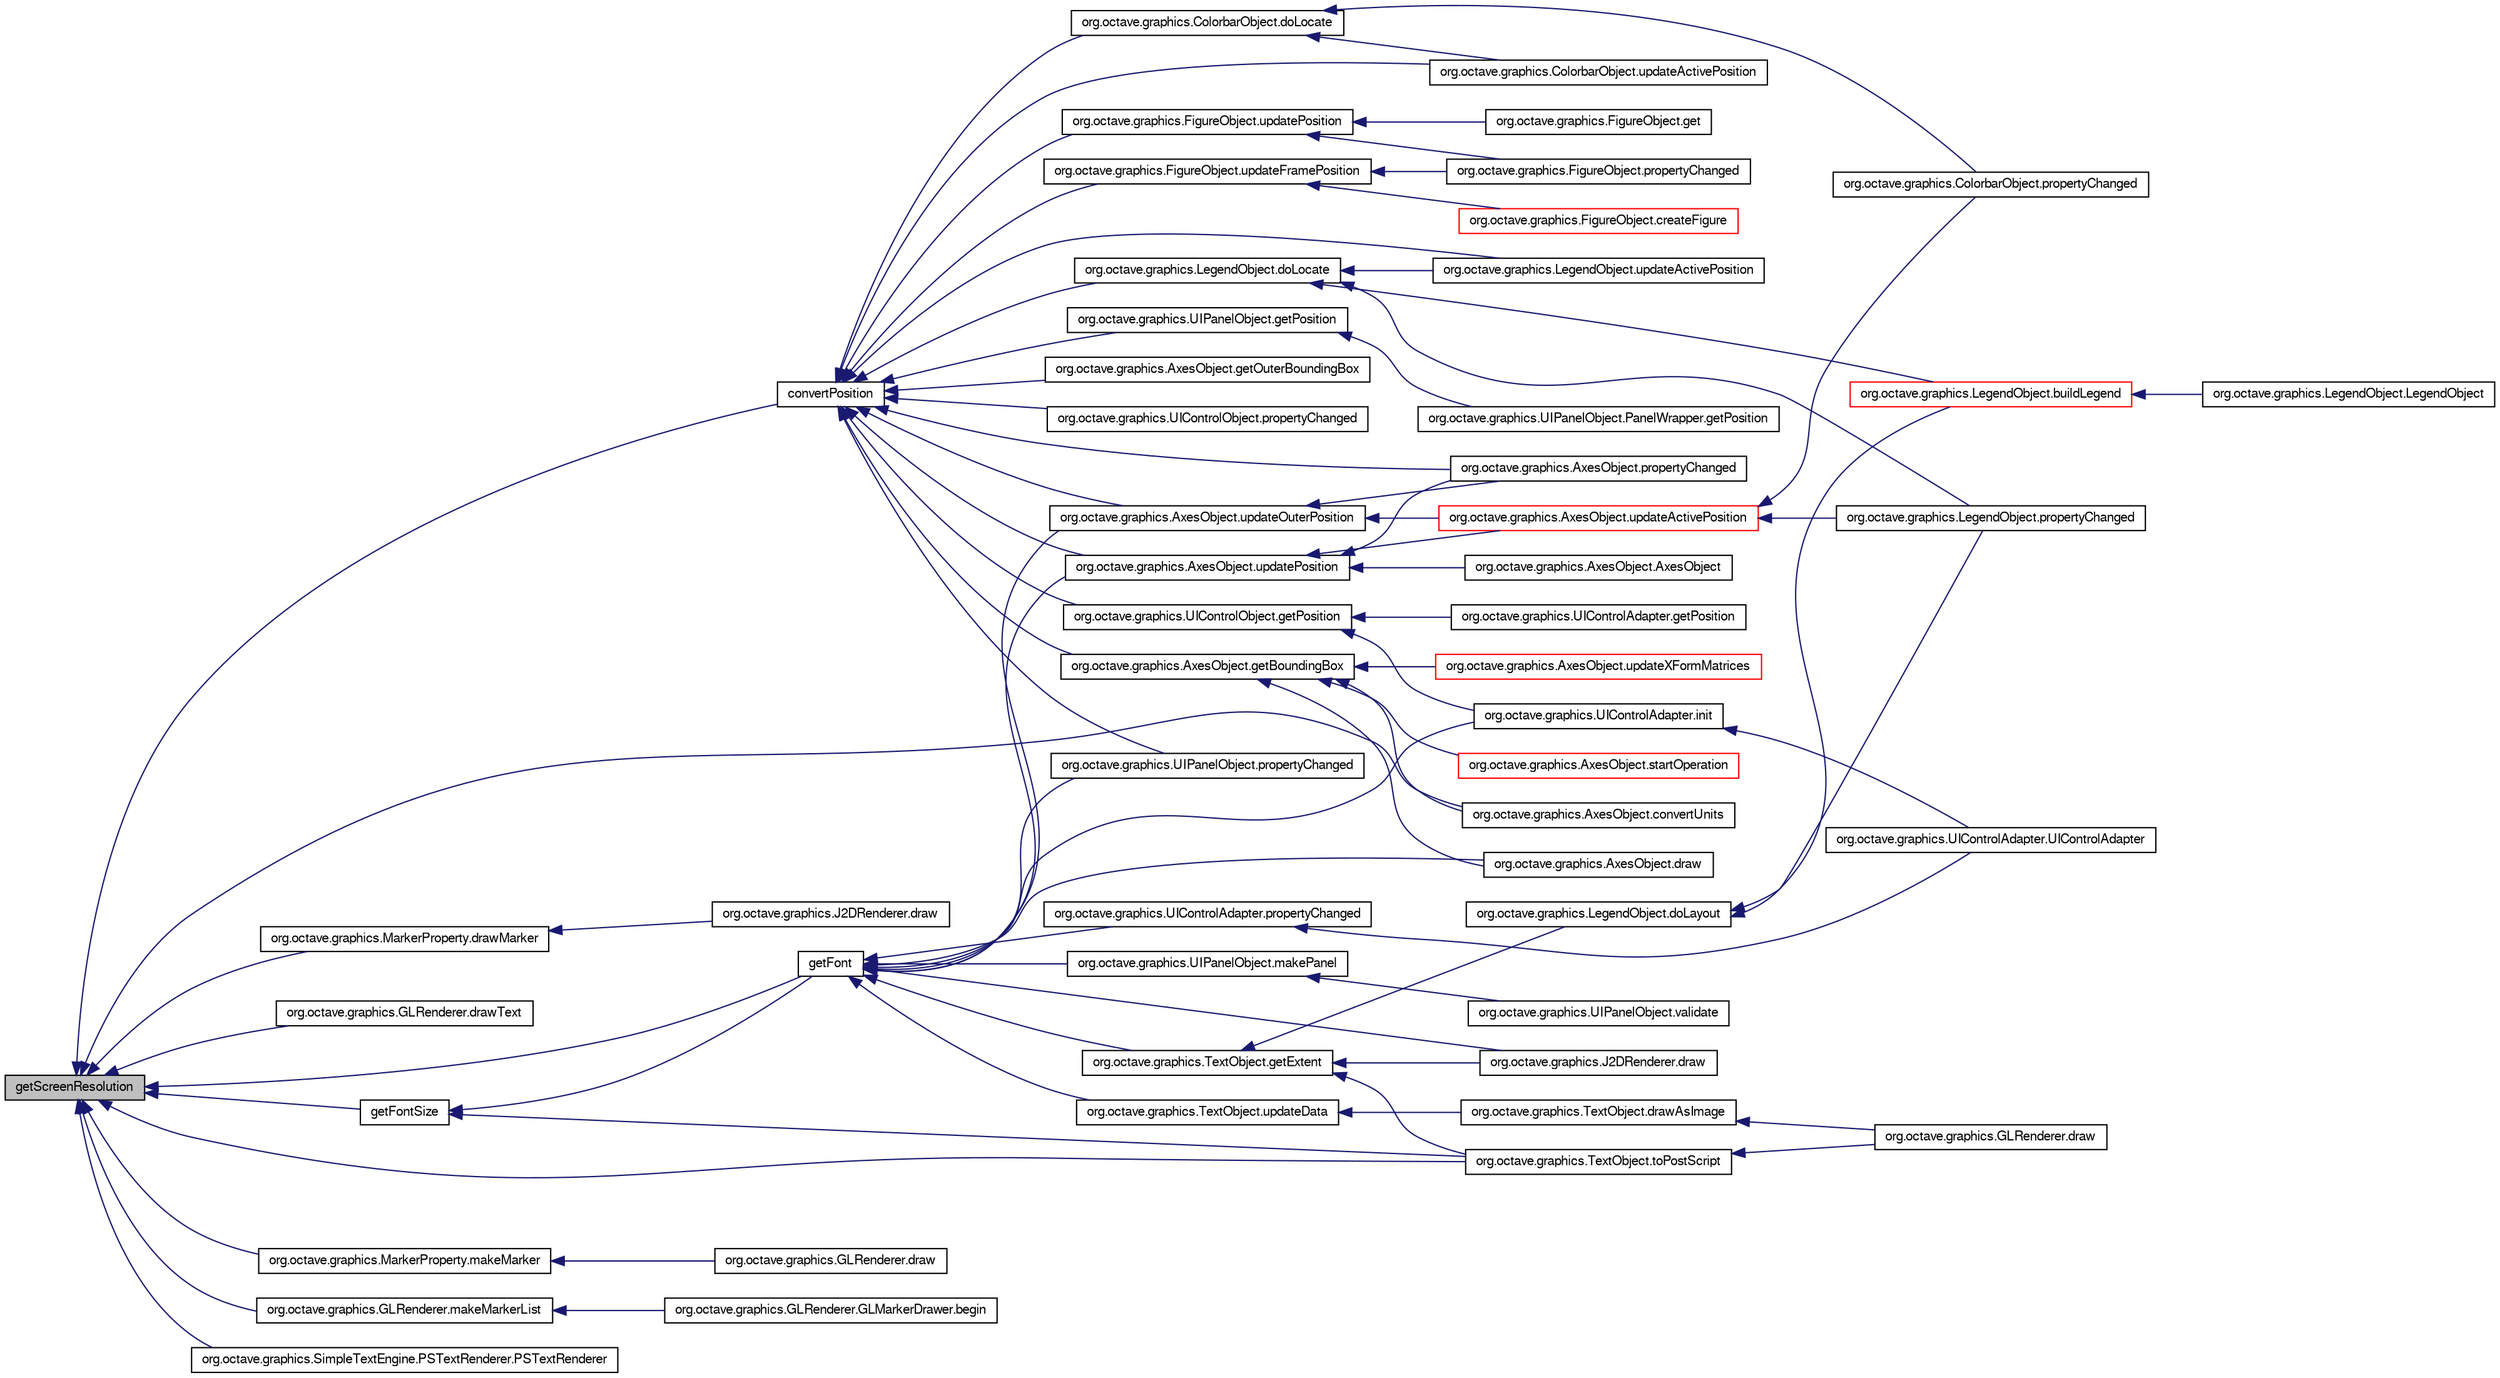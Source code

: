 digraph G
{
  edge [fontname="FreeSans",fontsize="10",labelfontname="FreeSans",labelfontsize="10"];
  node [fontname="FreeSans",fontsize="10",shape=record];
  rankdir="LR";
  Node1 [label="getScreenResolution",height=0.2,width=0.4,color="black", fillcolor="grey75", style="filled" fontcolor="black"];
  Node1 -> Node2 [dir="back",color="midnightblue",fontsize="10",style="solid",fontname="FreeSans"];
  Node2 [label="convertPosition",height=0.2,width=0.4,color="black", fillcolor="white", style="filled",URL="$classorg_1_1octave_1_1graphics_1_1_utils.html#abc92528a969cc7b9b28c0a491e61a7a6"];
  Node2 -> Node3 [dir="back",color="midnightblue",fontsize="10",style="solid",fontname="FreeSans"];
  Node3 [label="org.octave.graphics.ColorbarObject.doLocate",height=0.2,width=0.4,color="black", fillcolor="white", style="filled",URL="$classorg_1_1octave_1_1graphics_1_1_colorbar_object.html#af0ec59e0f5939c1311544166debd60c0"];
  Node3 -> Node4 [dir="back",color="midnightblue",fontsize="10",style="solid",fontname="FreeSans"];
  Node4 [label="org.octave.graphics.ColorbarObject.propertyChanged",height=0.2,width=0.4,color="black", fillcolor="white", style="filled",URL="$classorg_1_1octave_1_1graphics_1_1_colorbar_object.html#a15b63fbbc7c3a7ad69eb51e60232e1cb"];
  Node3 -> Node5 [dir="back",color="midnightblue",fontsize="10",style="solid",fontname="FreeSans"];
  Node5 [label="org.octave.graphics.ColorbarObject.updateActivePosition",height=0.2,width=0.4,color="black", fillcolor="white", style="filled",URL="$classorg_1_1octave_1_1graphics_1_1_colorbar_object.html#ade2f110d5abeb2807c9a26961bf257a0"];
  Node2 -> Node6 [dir="back",color="midnightblue",fontsize="10",style="solid",fontname="FreeSans"];
  Node6 [label="org.octave.graphics.LegendObject.doLocate",height=0.2,width=0.4,color="black", fillcolor="white", style="filled",URL="$classorg_1_1octave_1_1graphics_1_1_legend_object.html#af0ec59e0f5939c1311544166debd60c0"];
  Node6 -> Node7 [dir="back",color="midnightblue",fontsize="10",style="solid",fontname="FreeSans"];
  Node7 [label="org.octave.graphics.LegendObject.buildLegend",height=0.2,width=0.4,color="red", fillcolor="white", style="filled",URL="$classorg_1_1octave_1_1graphics_1_1_legend_object.html#a55d0f84024ef147bc44d045c3f708dcc"];
  Node7 -> Node8 [dir="back",color="midnightblue",fontsize="10",style="solid",fontname="FreeSans"];
  Node8 [label="org.octave.graphics.LegendObject.LegendObject",height=0.2,width=0.4,color="black", fillcolor="white", style="filled",URL="$classorg_1_1octave_1_1graphics_1_1_legend_object.html#af481b72f794bf09cd6a2bf647172ca5d"];
  Node6 -> Node9 [dir="back",color="midnightblue",fontsize="10",style="solid",fontname="FreeSans"];
  Node9 [label="org.octave.graphics.LegendObject.propertyChanged",height=0.2,width=0.4,color="black", fillcolor="white", style="filled",URL="$classorg_1_1octave_1_1graphics_1_1_legend_object.html#a15b63fbbc7c3a7ad69eb51e60232e1cb"];
  Node6 -> Node10 [dir="back",color="midnightblue",fontsize="10",style="solid",fontname="FreeSans"];
  Node10 [label="org.octave.graphics.LegendObject.updateActivePosition",height=0.2,width=0.4,color="black", fillcolor="white", style="filled",URL="$classorg_1_1octave_1_1graphics_1_1_legend_object.html#ade2f110d5abeb2807c9a26961bf257a0"];
  Node2 -> Node11 [dir="back",color="midnightblue",fontsize="10",style="solid",fontname="FreeSans"];
  Node11 [label="org.octave.graphics.AxesObject.getBoundingBox",height=0.2,width=0.4,color="black", fillcolor="white", style="filled",URL="$classorg_1_1octave_1_1graphics_1_1_axes_object.html#a5081086fe29e8e32a61359f18bb7b8b0"];
  Node11 -> Node12 [dir="back",color="midnightblue",fontsize="10",style="solid",fontname="FreeSans"];
  Node12 [label="org.octave.graphics.AxesObject.convertUnits",height=0.2,width=0.4,color="black", fillcolor="white", style="filled",URL="$classorg_1_1octave_1_1graphics_1_1_axes_object.html#a57562be2a1ded4e4e7a82929aed1a77a"];
  Node11 -> Node13 [dir="back",color="midnightblue",fontsize="10",style="solid",fontname="FreeSans"];
  Node13 [label="org.octave.graphics.AxesObject.draw",height=0.2,width=0.4,color="black", fillcolor="white", style="filled",URL="$classorg_1_1octave_1_1graphics_1_1_axes_object.html#ab32dfc3d7e8e042aade84952afa8e098"];
  Node11 -> Node14 [dir="back",color="midnightblue",fontsize="10",style="solid",fontname="FreeSans"];
  Node14 [label="org.octave.graphics.AxesObject.startOperation",height=0.2,width=0.4,color="red", fillcolor="white", style="filled",URL="$classorg_1_1octave_1_1graphics_1_1_axes_object.html#a89dd6fb60cd09281fc3945c6bb566960"];
  Node11 -> Node15 [dir="back",color="midnightblue",fontsize="10",style="solid",fontname="FreeSans"];
  Node15 [label="org.octave.graphics.AxesObject.updateXFormMatrices",height=0.2,width=0.4,color="red", fillcolor="white", style="filled",URL="$classorg_1_1octave_1_1graphics_1_1_axes_object.html#a34754c6f4719a30759b901e99988767d"];
  Node2 -> Node16 [dir="back",color="midnightblue",fontsize="10",style="solid",fontname="FreeSans"];
  Node16 [label="org.octave.graphics.AxesObject.getOuterBoundingBox",height=0.2,width=0.4,color="black", fillcolor="white", style="filled",URL="$classorg_1_1octave_1_1graphics_1_1_axes_object.html#acaf68296309321fa1314d12ee7717ffa"];
  Node2 -> Node17 [dir="back",color="midnightblue",fontsize="10",style="solid",fontname="FreeSans"];
  Node17 [label="org.octave.graphics.UIControlObject.getPosition",height=0.2,width=0.4,color="black", fillcolor="white", style="filled",URL="$classorg_1_1octave_1_1graphics_1_1_u_i_control_object.html#a3a9765f3a89b66bd55bf2d9d8181266b"];
  Node17 -> Node18 [dir="back",color="midnightblue",fontsize="10",style="solid",fontname="FreeSans"];
  Node18 [label="org.octave.graphics.UIControlAdapter.getPosition",height=0.2,width=0.4,color="black", fillcolor="white", style="filled",URL="$classorg_1_1octave_1_1graphics_1_1_u_i_control_adapter.html#a3a9765f3a89b66bd55bf2d9d8181266b"];
  Node17 -> Node19 [dir="back",color="midnightblue",fontsize="10",style="solid",fontname="FreeSans"];
  Node19 [label="org.octave.graphics.UIControlAdapter.init",height=0.2,width=0.4,color="black", fillcolor="white", style="filled",URL="$classorg_1_1octave_1_1graphics_1_1_u_i_control_adapter.html#a02fd73d861ef2e4aabb38c0c9ff82947"];
  Node19 -> Node20 [dir="back",color="midnightblue",fontsize="10",style="solid",fontname="FreeSans"];
  Node20 [label="org.octave.graphics.UIControlAdapter.UIControlAdapter",height=0.2,width=0.4,color="black", fillcolor="white", style="filled",URL="$classorg_1_1octave_1_1graphics_1_1_u_i_control_adapter.html#a0dff4001be0ab9234e359f0a7b49bb79"];
  Node2 -> Node21 [dir="back",color="midnightblue",fontsize="10",style="solid",fontname="FreeSans"];
  Node21 [label="org.octave.graphics.UIPanelObject.getPosition",height=0.2,width=0.4,color="black", fillcolor="white", style="filled",URL="$classorg_1_1octave_1_1graphics_1_1_u_i_panel_object.html#a3a9765f3a89b66bd55bf2d9d8181266b"];
  Node21 -> Node22 [dir="back",color="midnightblue",fontsize="10",style="solid",fontname="FreeSans"];
  Node22 [label="org.octave.graphics.UIPanelObject.PanelWrapper.getPosition",height=0.2,width=0.4,color="black", fillcolor="white", style="filled",URL="$classorg_1_1octave_1_1graphics_1_1_u_i_panel_object_1_1_panel_wrapper.html#a3a9765f3a89b66bd55bf2d9d8181266b"];
  Node2 -> Node23 [dir="back",color="midnightblue",fontsize="10",style="solid",fontname="FreeSans"];
  Node23 [label="org.octave.graphics.UIControlObject.propertyChanged",height=0.2,width=0.4,color="black", fillcolor="white", style="filled",URL="$classorg_1_1octave_1_1graphics_1_1_u_i_control_object.html#a15b63fbbc7c3a7ad69eb51e60232e1cb"];
  Node2 -> Node24 [dir="back",color="midnightblue",fontsize="10",style="solid",fontname="FreeSans"];
  Node24 [label="org.octave.graphics.UIPanelObject.propertyChanged",height=0.2,width=0.4,color="black", fillcolor="white", style="filled",URL="$classorg_1_1octave_1_1graphics_1_1_u_i_panel_object.html#a15b63fbbc7c3a7ad69eb51e60232e1cb"];
  Node2 -> Node25 [dir="back",color="midnightblue",fontsize="10",style="solid",fontname="FreeSans"];
  Node25 [label="org.octave.graphics.AxesObject.propertyChanged",height=0.2,width=0.4,color="black", fillcolor="white", style="filled",URL="$classorg_1_1octave_1_1graphics_1_1_axes_object.html#a15b63fbbc7c3a7ad69eb51e60232e1cb"];
  Node2 -> Node5 [dir="back",color="midnightblue",fontsize="10",style="solid",fontname="FreeSans"];
  Node2 -> Node10 [dir="back",color="midnightblue",fontsize="10",style="solid",fontname="FreeSans"];
  Node2 -> Node26 [dir="back",color="midnightblue",fontsize="10",style="solid",fontname="FreeSans"];
  Node26 [label="org.octave.graphics.FigureObject.updateFramePosition",height=0.2,width=0.4,color="black", fillcolor="white", style="filled",URL="$classorg_1_1octave_1_1graphics_1_1_figure_object.html#a672c7e708069c9d7b11031bb054d8012"];
  Node26 -> Node27 [dir="back",color="midnightblue",fontsize="10",style="solid",fontname="FreeSans"];
  Node27 [label="org.octave.graphics.FigureObject.createFigure",height=0.2,width=0.4,color="red", fillcolor="white", style="filled",URL="$classorg_1_1octave_1_1graphics_1_1_figure_object.html#a1115c7acdf68d6fe4e68fc6db510d3f9"];
  Node26 -> Node28 [dir="back",color="midnightblue",fontsize="10",style="solid",fontname="FreeSans"];
  Node28 [label="org.octave.graphics.FigureObject.propertyChanged",height=0.2,width=0.4,color="black", fillcolor="white", style="filled",URL="$classorg_1_1octave_1_1graphics_1_1_figure_object.html#a15b63fbbc7c3a7ad69eb51e60232e1cb"];
  Node2 -> Node29 [dir="back",color="midnightblue",fontsize="10",style="solid",fontname="FreeSans"];
  Node29 [label="org.octave.graphics.AxesObject.updateOuterPosition",height=0.2,width=0.4,color="black", fillcolor="white", style="filled",URL="$classorg_1_1octave_1_1graphics_1_1_axes_object.html#a8fe0a2459edaa25437c87f836a2ec08b"];
  Node29 -> Node25 [dir="back",color="midnightblue",fontsize="10",style="solid",fontname="FreeSans"];
  Node29 -> Node30 [dir="back",color="midnightblue",fontsize="10",style="solid",fontname="FreeSans"];
  Node30 [label="org.octave.graphics.AxesObject.updateActivePosition",height=0.2,width=0.4,color="red", fillcolor="white", style="filled",URL="$classorg_1_1octave_1_1graphics_1_1_axes_object.html#ade2f110d5abeb2807c9a26961bf257a0"];
  Node30 -> Node4 [dir="back",color="midnightblue",fontsize="10",style="solid",fontname="FreeSans"];
  Node30 -> Node9 [dir="back",color="midnightblue",fontsize="10",style="solid",fontname="FreeSans"];
  Node2 -> Node31 [dir="back",color="midnightblue",fontsize="10",style="solid",fontname="FreeSans"];
  Node31 [label="org.octave.graphics.FigureObject.updatePosition",height=0.2,width=0.4,color="black", fillcolor="white", style="filled",URL="$classorg_1_1octave_1_1graphics_1_1_figure_object.html#a37af0b3ac5daed8222a09ab966e57867"];
  Node31 -> Node32 [dir="back",color="midnightblue",fontsize="10",style="solid",fontname="FreeSans"];
  Node32 [label="org.octave.graphics.FigureObject.get",height=0.2,width=0.4,color="black", fillcolor="white", style="filled",URL="$classorg_1_1octave_1_1graphics_1_1_figure_object.html#a18f1f332197717a95f74d3ecf3f7a998"];
  Node31 -> Node28 [dir="back",color="midnightblue",fontsize="10",style="solid",fontname="FreeSans"];
  Node2 -> Node33 [dir="back",color="midnightblue",fontsize="10",style="solid",fontname="FreeSans"];
  Node33 [label="org.octave.graphics.AxesObject.updatePosition",height=0.2,width=0.4,color="black", fillcolor="white", style="filled",URL="$classorg_1_1octave_1_1graphics_1_1_axes_object.html#a37af0b3ac5daed8222a09ab966e57867"];
  Node33 -> Node34 [dir="back",color="midnightblue",fontsize="10",style="solid",fontname="FreeSans"];
  Node34 [label="org.octave.graphics.AxesObject.AxesObject",height=0.2,width=0.4,color="black", fillcolor="white", style="filled",URL="$classorg_1_1octave_1_1graphics_1_1_axes_object.html#a95e48904fe84ed9e2b74777a4b758cdb"];
  Node33 -> Node25 [dir="back",color="midnightblue",fontsize="10",style="solid",fontname="FreeSans"];
  Node33 -> Node30 [dir="back",color="midnightblue",fontsize="10",style="solid",fontname="FreeSans"];
  Node1 -> Node12 [dir="back",color="midnightblue",fontsize="10",style="solid",fontname="FreeSans"];
  Node1 -> Node35 [dir="back",color="midnightblue",fontsize="10",style="solid",fontname="FreeSans"];
  Node35 [label="org.octave.graphics.MarkerProperty.drawMarker",height=0.2,width=0.4,color="black", fillcolor="white", style="filled",URL="$classorg_1_1octave_1_1graphics_1_1_marker_property.html#a465e6ca38d73ebf2b0d77d9333b19171"];
  Node35 -> Node36 [dir="back",color="midnightblue",fontsize="10",style="solid",fontname="FreeSans"];
  Node36 [label="org.octave.graphics.J2DRenderer.draw",height=0.2,width=0.4,color="black", fillcolor="white", style="filled",URL="$classorg_1_1octave_1_1graphics_1_1_j2_d_renderer.html#ab588b12f170009092885178a83c38eab"];
  Node1 -> Node37 [dir="back",color="midnightblue",fontsize="10",style="solid",fontname="FreeSans"];
  Node37 [label="org.octave.graphics.GLRenderer.drawText",height=0.2,width=0.4,color="black", fillcolor="white", style="filled",URL="$classorg_1_1octave_1_1graphics_1_1_g_l_renderer.html#a747190ca063a83f7dea96e6d328c06b7"];
  Node1 -> Node38 [dir="back",color="midnightblue",fontsize="10",style="solid",fontname="FreeSans"];
  Node38 [label="getFont",height=0.2,width=0.4,color="black", fillcolor="white", style="filled",URL="$classorg_1_1octave_1_1graphics_1_1_utils.html#a0580a41ab8c036940e7ad290efcf2763"];
  Node38 -> Node39 [dir="back",color="midnightblue",fontsize="10",style="solid",fontname="FreeSans"];
  Node39 [label="org.octave.graphics.J2DRenderer.draw",height=0.2,width=0.4,color="black", fillcolor="white", style="filled",URL="$classorg_1_1octave_1_1graphics_1_1_j2_d_renderer.html#af9947f3eae97ca81c67b98e9bcfe815d"];
  Node38 -> Node13 [dir="back",color="midnightblue",fontsize="10",style="solid",fontname="FreeSans"];
  Node38 -> Node40 [dir="back",color="midnightblue",fontsize="10",style="solid",fontname="FreeSans"];
  Node40 [label="org.octave.graphics.TextObject.getExtent",height=0.2,width=0.4,color="black", fillcolor="white", style="filled",URL="$classorg_1_1octave_1_1graphics_1_1_text_object.html#ad486ea28a168e867b0cdf0ded8179041"];
  Node40 -> Node41 [dir="back",color="midnightblue",fontsize="10",style="solid",fontname="FreeSans"];
  Node41 [label="org.octave.graphics.LegendObject.doLayout",height=0.2,width=0.4,color="black", fillcolor="white", style="filled",URL="$classorg_1_1octave_1_1graphics_1_1_legend_object.html#abf88fa0b9edf8ede8c6b1bd9e3510d4f"];
  Node41 -> Node7 [dir="back",color="midnightblue",fontsize="10",style="solid",fontname="FreeSans"];
  Node41 -> Node9 [dir="back",color="midnightblue",fontsize="10",style="solid",fontname="FreeSans"];
  Node40 -> Node39 [dir="back",color="midnightblue",fontsize="10",style="solid",fontname="FreeSans"];
  Node40 -> Node42 [dir="back",color="midnightblue",fontsize="10",style="solid",fontname="FreeSans"];
  Node42 [label="org.octave.graphics.TextObject.toPostScript",height=0.2,width=0.4,color="black", fillcolor="white", style="filled",URL="$classorg_1_1octave_1_1graphics_1_1_text_object.html#a3db0ae2d94a6dd7b928ac4f3e179a6e3"];
  Node42 -> Node43 [dir="back",color="midnightblue",fontsize="10",style="solid",fontname="FreeSans"];
  Node43 [label="org.octave.graphics.GLRenderer.draw",height=0.2,width=0.4,color="black", fillcolor="white", style="filled",URL="$classorg_1_1octave_1_1graphics_1_1_g_l_renderer.html#af9947f3eae97ca81c67b98e9bcfe815d"];
  Node38 -> Node19 [dir="back",color="midnightblue",fontsize="10",style="solid",fontname="FreeSans"];
  Node38 -> Node44 [dir="back",color="midnightblue",fontsize="10",style="solid",fontname="FreeSans"];
  Node44 [label="org.octave.graphics.UIPanelObject.makePanel",height=0.2,width=0.4,color="black", fillcolor="white", style="filled",URL="$classorg_1_1octave_1_1graphics_1_1_u_i_panel_object.html#aa7ff2acb7a06327a23774667f32ac93c"];
  Node44 -> Node45 [dir="back",color="midnightblue",fontsize="10",style="solid",fontname="FreeSans"];
  Node45 [label="org.octave.graphics.UIPanelObject.validate",height=0.2,width=0.4,color="black", fillcolor="white", style="filled",URL="$classorg_1_1octave_1_1graphics_1_1_u_i_panel_object.html#a41d45236c37b75848f4b1667a11fb50e"];
  Node38 -> Node46 [dir="back",color="midnightblue",fontsize="10",style="solid",fontname="FreeSans"];
  Node46 [label="org.octave.graphics.UIControlAdapter.propertyChanged",height=0.2,width=0.4,color="black", fillcolor="white", style="filled",URL="$classorg_1_1octave_1_1graphics_1_1_u_i_control_adapter.html#a15b63fbbc7c3a7ad69eb51e60232e1cb"];
  Node46 -> Node20 [dir="back",color="midnightblue",fontsize="10",style="solid",fontname="FreeSans"];
  Node38 -> Node24 [dir="back",color="midnightblue",fontsize="10",style="solid",fontname="FreeSans"];
  Node38 -> Node47 [dir="back",color="midnightblue",fontsize="10",style="solid",fontname="FreeSans"];
  Node47 [label="org.octave.graphics.TextObject.updateData",height=0.2,width=0.4,color="black", fillcolor="white", style="filled",URL="$classorg_1_1octave_1_1graphics_1_1_text_object.html#a389fed96244d8611aad3f0000e947be4"];
  Node47 -> Node48 [dir="back",color="midnightblue",fontsize="10",style="solid",fontname="FreeSans"];
  Node48 [label="org.octave.graphics.TextObject.drawAsImage",height=0.2,width=0.4,color="black", fillcolor="white", style="filled",URL="$classorg_1_1octave_1_1graphics_1_1_text_object.html#a659bd32387f8db50387428d45822b16c"];
  Node48 -> Node43 [dir="back",color="midnightblue",fontsize="10",style="solid",fontname="FreeSans"];
  Node38 -> Node29 [dir="back",color="midnightblue",fontsize="10",style="solid",fontname="FreeSans"];
  Node38 -> Node33 [dir="back",color="midnightblue",fontsize="10",style="solid",fontname="FreeSans"];
  Node1 -> Node49 [dir="back",color="midnightblue",fontsize="10",style="solid",fontname="FreeSans"];
  Node49 [label="getFontSize",height=0.2,width=0.4,color="black", fillcolor="white", style="filled",URL="$classorg_1_1octave_1_1graphics_1_1_utils.html#ad5a6668f6df9d790ae8836d25814a898"];
  Node49 -> Node38 [dir="back",color="midnightblue",fontsize="10",style="solid",fontname="FreeSans"];
  Node49 -> Node42 [dir="back",color="midnightblue",fontsize="10",style="solid",fontname="FreeSans"];
  Node1 -> Node50 [dir="back",color="midnightblue",fontsize="10",style="solid",fontname="FreeSans"];
  Node50 [label="org.octave.graphics.MarkerProperty.makeMarker",height=0.2,width=0.4,color="black", fillcolor="white", style="filled",URL="$classorg_1_1octave_1_1graphics_1_1_marker_property.html#ad1f31d4630ada514f8b83d67b869ce9e"];
  Node50 -> Node51 [dir="back",color="midnightblue",fontsize="10",style="solid",fontname="FreeSans"];
  Node51 [label="org.octave.graphics.GLRenderer.draw",height=0.2,width=0.4,color="black", fillcolor="white", style="filled",URL="$classorg_1_1octave_1_1graphics_1_1_g_l_renderer.html#ab588b12f170009092885178a83c38eab"];
  Node1 -> Node52 [dir="back",color="midnightblue",fontsize="10",style="solid",fontname="FreeSans"];
  Node52 [label="org.octave.graphics.GLRenderer.makeMarkerList",height=0.2,width=0.4,color="black", fillcolor="white", style="filled",URL="$classorg_1_1octave_1_1graphics_1_1_g_l_renderer.html#ad70a078e6548be9833b61c7c01a42808"];
  Node52 -> Node53 [dir="back",color="midnightblue",fontsize="10",style="solid",fontname="FreeSans"];
  Node53 [label="org.octave.graphics.GLRenderer.GLMarkerDrawer.begin",height=0.2,width=0.4,color="black", fillcolor="white", style="filled",URL="$classorg_1_1octave_1_1graphics_1_1_g_l_renderer_1_1_g_l_marker_drawer.html#ac2e2b55c6fb3c0edded57c0a9fdbd330"];
  Node1 -> Node54 [dir="back",color="midnightblue",fontsize="10",style="solid",fontname="FreeSans"];
  Node54 [label="org.octave.graphics.SimpleTextEngine.PSTextRenderer.PSTextRenderer",height=0.2,width=0.4,color="black", fillcolor="white", style="filled",URL="$classorg_1_1octave_1_1graphics_1_1_simple_text_engine_1_1_p_s_text_renderer.html#a30b8ea21cc171251d6cae6e3c9b62093"];
  Node1 -> Node42 [dir="back",color="midnightblue",fontsize="10",style="solid",fontname="FreeSans"];
}
